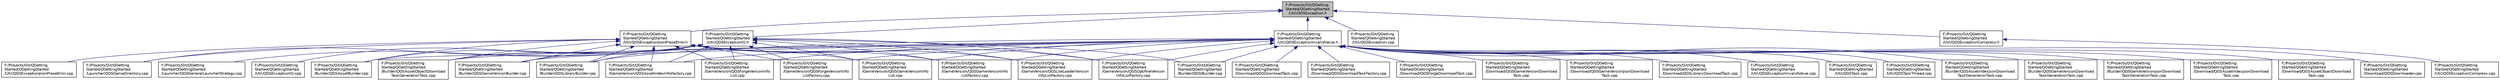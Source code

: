 digraph "F:/Projects/Git/QGettingStarted/QGettingStarted/Util/QGSException.h"
{
  edge [fontname="Helvetica",fontsize="10",labelfontname="Helvetica",labelfontsize="10"];
  node [fontname="Helvetica",fontsize="10",shape=record];
  Node2 [label="F:/Projects/Git/QGetting\lStarted/QGettingStarted\l/Util/QGSException.h",height=0.2,width=0.4,color="black", fillcolor="grey75", style="filled", fontcolor="black"];
  Node2 -> Node3 [dir="back",color="midnightblue",fontsize="10",style="solid"];
  Node3 [label="F:/Projects/Git/QGetting\lStarted/QGettingStarted\l/Util/QGSExceptionJsonPraseError.h",height=0.2,width=0.4,color="black", fillcolor="white", style="filled",URL="$_q_g_s_exception_json_prase_error_8h.html"];
  Node3 -> Node4 [dir="back",color="midnightblue",fontsize="10",style="solid"];
  Node4 [label="F:/Projects/Git/QGetting\lStarted/QGettingStarted\l/Builder/QGSAssetBuilder.cpp",height=0.2,width=0.4,color="black", fillcolor="white", style="filled",URL="$_q_g_s_asset_builder_8cpp.html"];
  Node3 -> Node5 [dir="back",color="midnightblue",fontsize="10",style="solid"];
  Node5 [label="F:/Projects/Git/QGetting\lStarted/QGettingStarted\l/Builder/QGSAssetObjectDownload\lTaskGenerationTask.cpp",height=0.2,width=0.4,color="black", fillcolor="white", style="filled",URL="$_q_g_s_asset_object_download_task_generation_task_8cpp.html"];
  Node3 -> Node6 [dir="back",color="midnightblue",fontsize="10",style="solid"];
  Node6 [label="F:/Projects/Git/QGetting\lStarted/QGettingStarted\l/Builder/QGSGameVersionBuilder.cpp",height=0.2,width=0.4,color="black", fillcolor="white", style="filled",URL="$_q_g_s_game_version_builder_8cpp.html"];
  Node3 -> Node7 [dir="back",color="midnightblue",fontsize="10",style="solid"];
  Node7 [label="F:/Projects/Git/QGetting\lStarted/QGettingStarted\l/Builder/QGSLibraryBuilder.cpp",height=0.2,width=0.4,color="black", fillcolor="white", style="filled",URL="$_q_g_s_library_builder_8cpp.html"];
  Node3 -> Node8 [dir="back",color="midnightblue",fontsize="10",style="solid"];
  Node8 [label="F:/Projects/Git/QGetting\lStarted/QGettingStarted\l/GameVersion/QGSAssetIndexInfoFactory.cpp",height=0.2,width=0.4,color="black", fillcolor="white", style="filled",URL="$_q_g_s_asset_index_info_factory_8cpp.html"];
  Node3 -> Node9 [dir="back",color="midnightblue",fontsize="10",style="solid"];
  Node9 [label="F:/Projects/Git/QGetting\lStarted/QGettingStarted\l/GameVersion/QGSForgeVersionInfo\lList.cpp",height=0.2,width=0.4,color="black", fillcolor="white", style="filled",URL="$_q_g_s_forge_version_info_list_8cpp.html"];
  Node3 -> Node10 [dir="back",color="midnightblue",fontsize="10",style="solid"];
  Node10 [label="F:/Projects/Git/QGetting\lStarted/QGettingStarted\l/GameVersion/QGSForgeVersionInfo\lListFactory.cpp",height=0.2,width=0.4,color="black", fillcolor="white", style="filled",URL="$_q_g_s_forge_version_info_list_factory_8cpp.html"];
  Node3 -> Node11 [dir="back",color="midnightblue",fontsize="10",style="solid"];
  Node11 [label="F:/Projects/Git/QGetting\lStarted/QGettingStarted\l/GameVersion/QGSGameVersionInfo\lList.cpp",height=0.2,width=0.4,color="black", fillcolor="white", style="filled",URL="$_q_g_s_game_version_info_list_8cpp.html"];
  Node3 -> Node12 [dir="back",color="midnightblue",fontsize="10",style="solid"];
  Node12 [label="F:/Projects/Git/QGetting\lStarted/QGettingStarted\l/GameVersion/QGSGameVersionInfo\lListFactory.cpp",height=0.2,width=0.4,color="black", fillcolor="white", style="filled",URL="$_q_g_s_game_version_info_list_factory_8cpp.html"];
  Node3 -> Node13 [dir="back",color="midnightblue",fontsize="10",style="solid"];
  Node13 [label="F:/Projects/Git/QGetting\lStarted/QGettingStarted\l/GameVersion/QGSLiteLoaderVersion\lInfoListFactory.cpp",height=0.2,width=0.4,color="black", fillcolor="white", style="filled",URL="$_q_g_s_lite_loader_version_info_list_factory_8cpp.html"];
  Node3 -> Node14 [dir="back",color="midnightblue",fontsize="10",style="solid"];
  Node14 [label="F:/Projects/Git/QGetting\lStarted/QGettingStarted\l/GameVersion/QGSOptifineVersion\lInfoListFactory.cpp",height=0.2,width=0.4,color="black", fillcolor="white", style="filled",URL="$_q_g_s_optifine_version_info_list_factory_8cpp.html"];
  Node3 -> Node15 [dir="back",color="midnightblue",fontsize="10",style="solid"];
  Node15 [label="F:/Projects/Git/QGetting\lStarted/QGettingStarted\l/Launcher/QGSGameDirectory.cpp",height=0.2,width=0.4,color="black", fillcolor="white", style="filled",URL="$_q_g_s_game_directory_8cpp.html"];
  Node3 -> Node16 [dir="back",color="midnightblue",fontsize="10",style="solid"];
  Node16 [label="F:/Projects/Git/QGetting\lStarted/QGettingStarted\l/Util/QGSExceptionJsonPraseError.cpp",height=0.2,width=0.4,color="black", fillcolor="white", style="filled",URL="$_q_g_s_exception_json_prase_error_8cpp.html"];
  Node2 -> Node17 [dir="back",color="midnightblue",fontsize="10",style="solid"];
  Node17 [label="F:/Projects/Git/QGetting\lStarted/QGettingStarted\l/Util/QGSExceptionIO.h",height=0.2,width=0.4,color="black", fillcolor="white", style="filled",URL="$_q_g_s_exception_i_o_8h.html"];
  Node17 -> Node4 [dir="back",color="midnightblue",fontsize="10",style="solid"];
  Node17 -> Node5 [dir="back",color="midnightblue",fontsize="10",style="solid"];
  Node17 -> Node6 [dir="back",color="midnightblue",fontsize="10",style="solid"];
  Node17 -> Node18 [dir="back",color="midnightblue",fontsize="10",style="solid"];
  Node18 [label="F:/Projects/Git/QGetting\lStarted/QGettingStarted\l/Builder/QGSIBuilder.cpp",height=0.2,width=0.4,color="black", fillcolor="white", style="filled",URL="$_q_g_s_i_builder_8cpp.html"];
  Node17 -> Node7 [dir="back",color="midnightblue",fontsize="10",style="solid"];
  Node17 -> Node8 [dir="back",color="midnightblue",fontsize="10",style="solid"];
  Node17 -> Node9 [dir="back",color="midnightblue",fontsize="10",style="solid"];
  Node17 -> Node10 [dir="back",color="midnightblue",fontsize="10",style="solid"];
  Node17 -> Node11 [dir="back",color="midnightblue",fontsize="10",style="solid"];
  Node17 -> Node12 [dir="back",color="midnightblue",fontsize="10",style="solid"];
  Node17 -> Node13 [dir="back",color="midnightblue",fontsize="10",style="solid"];
  Node17 -> Node14 [dir="back",color="midnightblue",fontsize="10",style="solid"];
  Node17 -> Node15 [dir="back",color="midnightblue",fontsize="10",style="solid"];
  Node17 -> Node19 [dir="back",color="midnightblue",fontsize="10",style="solid"];
  Node19 [label="F:/Projects/Git/QGetting\lStarted/QGettingStarted\l/Launcher/QGSGeneralLauncherStrategy.cpp",height=0.2,width=0.4,color="black", fillcolor="white", style="filled",URL="$_q_g_s_general_launcher_strategy_8cpp.html"];
  Node17 -> Node20 [dir="back",color="midnightblue",fontsize="10",style="solid"];
  Node20 [label="F:/Projects/Git/QGetting\lStarted/QGettingStarted\l/Util/QGSExceptionIO.cpp",height=0.2,width=0.4,color="black", fillcolor="white", style="filled",URL="$_q_g_s_exception_i_o_8cpp.html"];
  Node2 -> Node21 [dir="back",color="midnightblue",fontsize="10",style="solid"];
  Node21 [label="F:/Projects/Git/QGetting\lStarted/QGettingStarted\l/Util/QGSExceptionInvalidValue.h",height=0.2,width=0.4,color="black", fillcolor="white", style="filled",URL="$_q_g_s_exception_invalid_value_8h.html"];
  Node21 -> Node4 [dir="back",color="midnightblue",fontsize="10",style="solid"];
  Node21 -> Node22 [dir="back",color="midnightblue",fontsize="10",style="solid"];
  Node22 [label="F:/Projects/Git/QGetting\lStarted/QGettingStarted\l/Builder/QGSAssetIndexJsonDownload\lTaskGenerationTask.cpp",height=0.2,width=0.4,color="black", fillcolor="white", style="filled",URL="$_q_g_s_asset_index_json_download_task_generation_task_8cpp.html"];
  Node21 -> Node5 [dir="back",color="midnightblue",fontsize="10",style="solid"];
  Node21 -> Node6 [dir="back",color="midnightblue",fontsize="10",style="solid"];
  Node21 -> Node23 [dir="back",color="midnightblue",fontsize="10",style="solid"];
  Node23 [label="F:/Projects/Git/QGetting\lStarted/QGettingStarted\l/Builder/QGSGameVersionDownload\lTaskGenerationTask.cpp",height=0.2,width=0.4,color="black", fillcolor="white", style="filled",URL="$_q_g_s_game_version_download_task_generation_task_8cpp.html"];
  Node21 -> Node24 [dir="back",color="midnightblue",fontsize="10",style="solid"];
  Node24 [label="F:/Projects/Git/QGetting\lStarted/QGettingStarted\l/Builder/QGSGameVersionJsonDownload\lTaskGenerationTask.cpp",height=0.2,width=0.4,color="black", fillcolor="white", style="filled",URL="$_q_g_s_game_version_json_download_task_generation_task_8cpp.html"];
  Node21 -> Node18 [dir="back",color="midnightblue",fontsize="10",style="solid"];
  Node21 -> Node7 [dir="back",color="midnightblue",fontsize="10",style="solid"];
  Node21 -> Node25 [dir="back",color="midnightblue",fontsize="10",style="solid"];
  Node25 [label="F:/Projects/Git/QGetting\lStarted/QGettingStarted\l/Download/QGSAssetIndexJsonDownload\lTask.cpp",height=0.2,width=0.4,color="black", fillcolor="white", style="filled",URL="$_q_g_s_asset_index_json_download_task_8cpp.html"];
  Node21 -> Node26 [dir="back",color="midnightblue",fontsize="10",style="solid"];
  Node26 [label="F:/Projects/Git/QGetting\lStarted/QGettingStarted\l/Download/QGSAssetObjectDownload\lTask.cpp",height=0.2,width=0.4,color="black", fillcolor="white", style="filled",URL="$_q_g_s_asset_object_download_task_8cpp.html"];
  Node21 -> Node27 [dir="back",color="midnightblue",fontsize="10",style="solid"];
  Node27 [label="F:/Projects/Git/QGetting\lStarted/QGettingStarted\l/Download/QGSDownloader.cpp",height=0.2,width=0.4,color="black", fillcolor="white", style="filled",URL="$_q_g_s_downloader_8cpp.html"];
  Node21 -> Node28 [dir="back",color="midnightblue",fontsize="10",style="solid"];
  Node28 [label="F:/Projects/Git/QGetting\lStarted/QGettingStarted\l/Download/QGSDownloadTask.cpp",height=0.2,width=0.4,color="black", fillcolor="white", style="filled",URL="$_q_g_s_download_task_8cpp.html"];
  Node21 -> Node29 [dir="back",color="midnightblue",fontsize="10",style="solid"];
  Node29 [label="F:/Projects/Git/QGetting\lStarted/QGettingStarted\l/Download/QGSDownloadTaskFactory.cpp",height=0.2,width=0.4,color="black", fillcolor="white", style="filled",URL="$_q_g_s_download_task_factory_8cpp.html"];
  Node21 -> Node30 [dir="back",color="midnightblue",fontsize="10",style="solid"];
  Node30 [label="F:/Projects/Git/QGetting\lStarted/QGettingStarted\l/Download/QGSForgeDownloadTask.cpp",height=0.2,width=0.4,color="black", fillcolor="white", style="filled",URL="$_q_g_s_forge_download_task_8cpp.html"];
  Node21 -> Node31 [dir="back",color="midnightblue",fontsize="10",style="solid"];
  Node31 [label="F:/Projects/Git/QGetting\lStarted/QGettingStarted\l/Download/QGSGameVersionDownload\lTask.cpp",height=0.2,width=0.4,color="black", fillcolor="white", style="filled",URL="$_q_g_s_game_version_download_task_8cpp.html"];
  Node21 -> Node32 [dir="back",color="midnightblue",fontsize="10",style="solid"];
  Node32 [label="F:/Projects/Git/QGetting\lStarted/QGettingStarted\l/Download/QGSGameVersionJsonDownload\lTask.cpp",height=0.2,width=0.4,color="black", fillcolor="white", style="filled",URL="$_q_g_s_game_version_json_download_task_8cpp.html"];
  Node21 -> Node33 [dir="back",color="midnightblue",fontsize="10",style="solid"];
  Node33 [label="F:/Projects/Git/QGetting\lStarted/QGettingStarted\l/Download/QGSLibraryDownloadTask.cpp",height=0.2,width=0.4,color="black", fillcolor="white", style="filled",URL="$_q_g_s_library_download_task_8cpp.html"];
  Node21 -> Node8 [dir="back",color="midnightblue",fontsize="10",style="solid"];
  Node21 -> Node9 [dir="back",color="midnightblue",fontsize="10",style="solid"];
  Node21 -> Node10 [dir="back",color="midnightblue",fontsize="10",style="solid"];
  Node21 -> Node11 [dir="back",color="midnightblue",fontsize="10",style="solid"];
  Node21 -> Node12 [dir="back",color="midnightblue",fontsize="10",style="solid"];
  Node21 -> Node13 [dir="back",color="midnightblue",fontsize="10",style="solid"];
  Node21 -> Node14 [dir="back",color="midnightblue",fontsize="10",style="solid"];
  Node21 -> Node34 [dir="back",color="midnightblue",fontsize="10",style="solid"];
  Node34 [label="F:/Projects/Git/QGetting\lStarted/QGettingStarted\l/Util/QGSExceptionInvalidValue.cpp",height=0.2,width=0.4,color="black", fillcolor="white", style="filled",URL="$_q_g_s_exception_invalid_value_8cpp.html"];
  Node21 -> Node35 [dir="back",color="midnightblue",fontsize="10",style="solid"];
  Node35 [label="F:/Projects/Git/QGetting\lStarted/QGettingStarted\l/Util/QGSTask.cpp",height=0.2,width=0.4,color="black", fillcolor="white", style="filled",URL="$_q_g_s_task_8cpp.html"];
  Node21 -> Node36 [dir="back",color="midnightblue",fontsize="10",style="solid"];
  Node36 [label="F:/Projects/Git/QGetting\lStarted/QGettingStarted\l/Util/QGSTaskThread.cpp",height=0.2,width=0.4,color="black", fillcolor="white", style="filled",URL="$_q_g_s_task_thread_8cpp.html"];
  Node2 -> Node37 [dir="back",color="midnightblue",fontsize="10",style="solid"];
  Node37 [label="F:/Projects/Git/QGetting\lStarted/QGettingStarted\l/Util/QGSException.cpp",height=0.2,width=0.4,color="black", fillcolor="white", style="filled",URL="$_q_g_s_exception_8cpp.html"];
  Node2 -> Node38 [dir="back",color="midnightblue",fontsize="10",style="solid"];
  Node38 [label="F:/Projects/Git/QGetting\lStarted/QGettingStarted\l/Util/QGSExceptionCompress.h",height=0.2,width=0.4,color="black", fillcolor="white", style="filled",URL="$_q_g_s_exception_compress_8h.html"];
  Node38 -> Node39 [dir="back",color="midnightblue",fontsize="10",style="solid"];
  Node39 [label="F:/Projects/Git/QGetting\lStarted/QGettingStarted\l/Util/QGSExceptionCompress.cpp",height=0.2,width=0.4,color="black", fillcolor="white", style="filled",URL="$_q_g_s_exception_compress_8cpp.html"];
}
